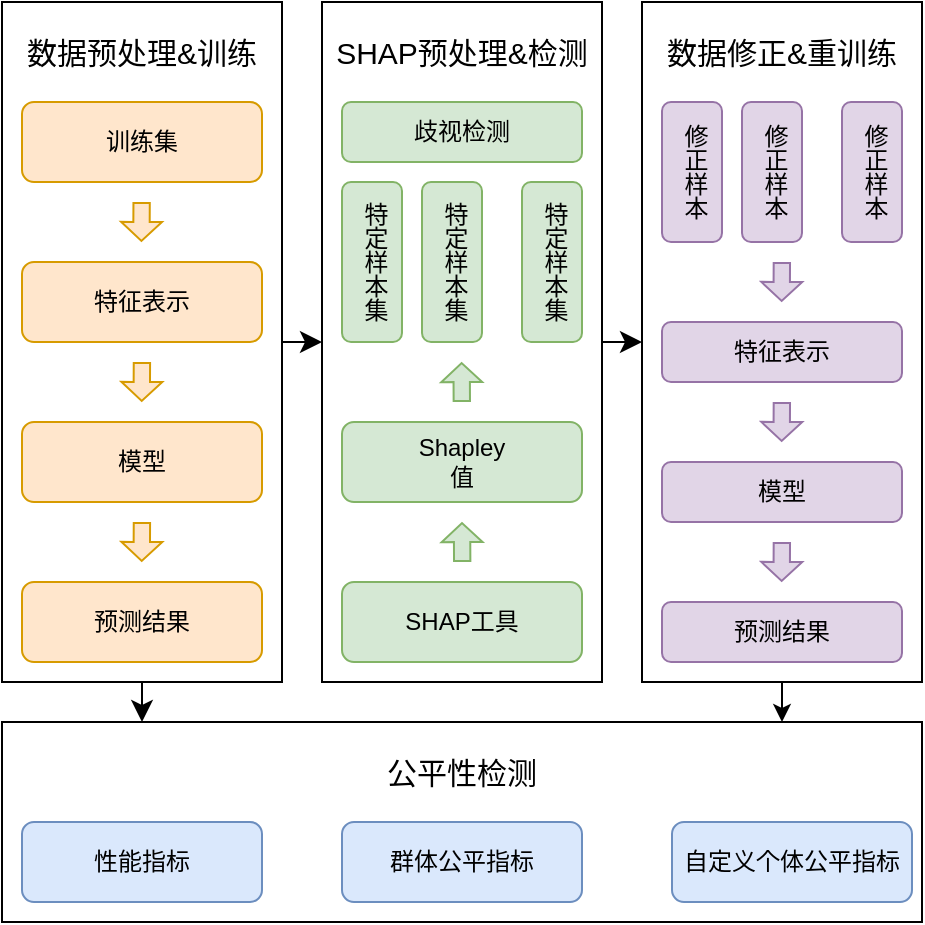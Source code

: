 <mxfile version="24.2.5" type="device">
  <diagram id="C5RBs43oDa-KdzZeNtuy" name="Page-1">
    <mxGraphModel dx="1548" dy="944" grid="1" gridSize="10" guides="1" tooltips="1" connect="1" arrows="1" fold="1" page="1" pageScale="1" pageWidth="1169" pageHeight="827" math="0" shadow="0">
      <root>
        <mxCell id="WIyWlLk6GJQsqaUBKTNV-0" />
        <mxCell id="WIyWlLk6GJQsqaUBKTNV-1" parent="WIyWlLk6GJQsqaUBKTNV-0" />
        <mxCell id="L_C7uWSUIxvIVlW8dZYT-53" value="" style="group" vertex="1" connectable="0" parent="WIyWlLk6GJQsqaUBKTNV-1">
          <mxGeometry x="370" y="200" width="460" height="460" as="geometry" />
        </mxCell>
        <mxCell id="L_C7uWSUIxvIVlW8dZYT-57" style="edgeStyle=none;curved=0;rounded=0;orthogonalLoop=1;jettySize=auto;html=1;fontSize=12;" edge="1" parent="L_C7uWSUIxvIVlW8dZYT-53" source="L_C7uWSUIxvIVlW8dZYT-41">
          <mxGeometry relative="1" as="geometry">
            <mxPoint x="390" y="360" as="targetPoint" />
          </mxGeometry>
        </mxCell>
        <mxCell id="L_C7uWSUIxvIVlW8dZYT-41" value="" style="rounded=0;whiteSpace=wrap;html=1;" vertex="1" parent="L_C7uWSUIxvIVlW8dZYT-53">
          <mxGeometry x="320" width="140" height="340" as="geometry" />
        </mxCell>
        <mxCell id="L_C7uWSUIxvIVlW8dZYT-55" style="edgeStyle=none;curved=1;rounded=0;orthogonalLoop=1;jettySize=auto;html=1;fontSize=12;startSize=8;endSize=8;" edge="1" parent="L_C7uWSUIxvIVlW8dZYT-53" source="L_C7uWSUIxvIVlW8dZYT-27">
          <mxGeometry relative="1" as="geometry">
            <mxPoint x="320" y="170" as="targetPoint" />
          </mxGeometry>
        </mxCell>
        <mxCell id="L_C7uWSUIxvIVlW8dZYT-27" value="" style="rounded=0;whiteSpace=wrap;html=1;" vertex="1" parent="L_C7uWSUIxvIVlW8dZYT-53">
          <mxGeometry x="160" width="140" height="340" as="geometry" />
        </mxCell>
        <mxCell id="L_C7uWSUIxvIVlW8dZYT-54" style="edgeStyle=none;curved=1;rounded=0;orthogonalLoop=1;jettySize=auto;html=1;fontSize=12;startSize=8;endSize=8;" edge="1" parent="L_C7uWSUIxvIVlW8dZYT-53" source="L_C7uWSUIxvIVlW8dZYT-17">
          <mxGeometry relative="1" as="geometry">
            <mxPoint x="160" y="170" as="targetPoint" />
          </mxGeometry>
        </mxCell>
        <mxCell id="L_C7uWSUIxvIVlW8dZYT-56" style="edgeStyle=none;curved=1;rounded=0;orthogonalLoop=1;jettySize=auto;html=1;fontSize=12;startSize=8;endSize=8;" edge="1" parent="L_C7uWSUIxvIVlW8dZYT-53" source="L_C7uWSUIxvIVlW8dZYT-17">
          <mxGeometry relative="1" as="geometry">
            <mxPoint x="70" y="360" as="targetPoint" />
          </mxGeometry>
        </mxCell>
        <mxCell id="L_C7uWSUIxvIVlW8dZYT-17" value="" style="rounded=0;whiteSpace=wrap;html=1;" vertex="1" parent="L_C7uWSUIxvIVlW8dZYT-53">
          <mxGeometry width="140" height="340" as="geometry" />
        </mxCell>
        <mxCell id="L_C7uWSUIxvIVlW8dZYT-2" value="训练集" style="rounded=1;whiteSpace=wrap;html=1;fillColor=#ffe6cc;strokeColor=#d79b00;" vertex="1" parent="L_C7uWSUIxvIVlW8dZYT-53">
          <mxGeometry x="10" y="50" width="120" height="40" as="geometry" />
        </mxCell>
        <mxCell id="L_C7uWSUIxvIVlW8dZYT-3" value="特征表示" style="rounded=1;whiteSpace=wrap;html=1;fillColor=#ffe6cc;strokeColor=#d79b00;" vertex="1" parent="L_C7uWSUIxvIVlW8dZYT-53">
          <mxGeometry x="10" y="130" width="120" height="40" as="geometry" />
        </mxCell>
        <mxCell id="L_C7uWSUIxvIVlW8dZYT-7" value="模型" style="rounded=1;whiteSpace=wrap;html=1;fillColor=#ffe6cc;strokeColor=#d79b00;" vertex="1" parent="L_C7uWSUIxvIVlW8dZYT-53">
          <mxGeometry x="10" y="210" width="120" height="40" as="geometry" />
        </mxCell>
        <mxCell id="L_C7uWSUIxvIVlW8dZYT-8" value="预测结果" style="rounded=1;whiteSpace=wrap;html=1;fillColor=#ffe6cc;strokeColor=#d79b00;" vertex="1" parent="L_C7uWSUIxvIVlW8dZYT-53">
          <mxGeometry x="10" y="290" width="120" height="40" as="geometry" />
        </mxCell>
        <mxCell id="L_C7uWSUIxvIVlW8dZYT-9" value="SHAP工具" style="rounded=1;whiteSpace=wrap;html=1;fillColor=#d5e8d4;strokeColor=#82b366;" vertex="1" parent="L_C7uWSUIxvIVlW8dZYT-53">
          <mxGeometry x="170" y="290" width="120" height="40" as="geometry" />
        </mxCell>
        <mxCell id="L_C7uWSUIxvIVlW8dZYT-10" value="Shapley&lt;div&gt;值&lt;/div&gt;" style="rounded=1;whiteSpace=wrap;html=1;fillColor=#d5e8d4;strokeColor=#82b366;" vertex="1" parent="L_C7uWSUIxvIVlW8dZYT-53">
          <mxGeometry x="170" y="210" width="120" height="40" as="geometry" />
        </mxCell>
        <mxCell id="L_C7uWSUIxvIVlW8dZYT-12" value="修正样本" style="rounded=1;whiteSpace=wrap;html=1;fillColor=#e1d5e7;strokeColor=#9673a6;textDirection=vertical-lr;" vertex="1" parent="L_C7uWSUIxvIVlW8dZYT-53">
          <mxGeometry x="330" y="50" width="30" height="70" as="geometry" />
        </mxCell>
        <mxCell id="L_C7uWSUIxvIVlW8dZYT-13" value="特定样本集&lt;span style=&quot;color: rgba(0, 0, 0, 0); font-family: monospace; font-size: 0px; text-align: start; text-wrap: nowrap;&quot;&gt;%3CmxGraphModel%3E%3Croot%3E%3CmxCell%20id%3D%220%22%2F%3E%3CmxCell%20id%3D%221%22%20parent%3D%220%22%2F%3E%3CmxCell%20id%3D%222%22%20value%3D%22%E6%AD%A7%E8%A7%86%E6%A3%80%E6%B5%8B%22%20style%3D%22rounded%3D1%3BwhiteSpace%3Dwrap%3Bhtml%3D1%3BfillColor%3D%23ffe6cc%3BstrokeColor%3D%23d79b00%3B%22%20vertex%3D%221%22%20parent%3D%221%22%3E%3CmxGeometry%20x%3D%22420%22%20y%3D%22300%22%20width%3D%2240%22%20height%3D%2280%22%20as%3D%22geometry%22%2F%3E%3C%2FmxCell%3E%3C%2Froot%3E%3C%2FmxGraphModel%3E&lt;/span&gt;" style="rounded=1;whiteSpace=wrap;html=1;fillColor=#d5e8d4;strokeColor=#82b366;textDirection=vertical-lr;" vertex="1" parent="L_C7uWSUIxvIVlW8dZYT-53">
          <mxGeometry x="170" y="90" width="30" height="80" as="geometry" />
        </mxCell>
        <mxCell id="L_C7uWSUIxvIVlW8dZYT-18" value="数据预处理&amp;amp;训练" style="text;html=1;align=center;verticalAlign=middle;whiteSpace=wrap;rounded=0;fontSize=15;" vertex="1" parent="L_C7uWSUIxvIVlW8dZYT-53">
          <mxGeometry x="5" y="10" width="130" height="30" as="geometry" />
        </mxCell>
        <mxCell id="L_C7uWSUIxvIVlW8dZYT-19" value="" style="shape=flexArrow;endArrow=classic;html=1;rounded=0;fontSize=12;startSize=8;endSize=2.844;curved=1;endWidth=11.315;width=8.167;fillColor=#ffe6cc;strokeColor=#d79b00;" edge="1" parent="L_C7uWSUIxvIVlW8dZYT-53">
          <mxGeometry width="50" height="50" relative="1" as="geometry">
            <mxPoint x="69.81" y="100" as="sourcePoint" />
            <mxPoint x="69.71" y="120" as="targetPoint" />
          </mxGeometry>
        </mxCell>
        <mxCell id="L_C7uWSUIxvIVlW8dZYT-20" value="" style="shape=flexArrow;endArrow=classic;html=1;rounded=0;fontSize=12;startSize=8;endSize=2.844;curved=1;endWidth=11.315;width=8.167;fillColor=#ffe6cc;strokeColor=#d79b00;" edge="1" parent="L_C7uWSUIxvIVlW8dZYT-53">
          <mxGeometry width="50" height="50" relative="1" as="geometry">
            <mxPoint x="69.96" y="180" as="sourcePoint" />
            <mxPoint x="69.86" y="200" as="targetPoint" />
          </mxGeometry>
        </mxCell>
        <mxCell id="L_C7uWSUIxvIVlW8dZYT-21" value="" style="shape=flexArrow;endArrow=classic;html=1;rounded=0;fontSize=12;startSize=8;endSize=2.844;curved=1;endWidth=11.315;width=8.167;fillColor=#ffe6cc;strokeColor=#d79b00;" edge="1" parent="L_C7uWSUIxvIVlW8dZYT-53">
          <mxGeometry width="50" height="50" relative="1" as="geometry">
            <mxPoint x="69.96" y="260" as="sourcePoint" />
            <mxPoint x="69.86" y="280" as="targetPoint" />
          </mxGeometry>
        </mxCell>
        <mxCell id="L_C7uWSUIxvIVlW8dZYT-22" value="特定样本集&lt;span style=&quot;color: rgba(0, 0, 0, 0); font-family: monospace; font-size: 0px; text-align: start; text-wrap: nowrap;&quot;&gt;%3CmxGraphModel%3E%3Croot%3E%3CmxCell%20id%3D%220%22%2F%3E%3CmxCell%20id%3D%221%22%20parent%3D%220%22%2F%3E%3CmxCell%20id%3D%222%22%20value%3D%22%E6%AD%A7%E8%A7%86%E6%A3%80%E6%B5%8B%22%20style%3D%22rounded%3D1%3BwhiteSpace%3Dwrap%3Bhtml%3D1%3BfillColor%3D%23ffe6cc%3BstrokeColor%3D%23d79b00%3B%22%20vertex%3D%221%22%20parent%3D%221%22%3E%3CmxGeometry%20x%3D%22420%22%20y%3D%22300%22%20width%3D%2240%22%20height%3D%2280%22%20as%3D%22geometry%22%2F%3E%3C%2FmxCell%3E%3C%2Froot%3E%3C%2FmxGraphModel%3E&lt;/span&gt;" style="rounded=1;whiteSpace=wrap;html=1;fillColor=#d5e8d4;strokeColor=#82b366;textDirection=vertical-lr;" vertex="1" parent="L_C7uWSUIxvIVlW8dZYT-53">
          <mxGeometry x="210" y="90" width="30" height="80" as="geometry" />
        </mxCell>
        <mxCell id="L_C7uWSUIxvIVlW8dZYT-23" value="特定样本集&lt;span style=&quot;color: rgba(0, 0, 0, 0); font-family: monospace; font-size: 0px; text-align: start; text-wrap: nowrap;&quot;&gt;%3CmxGraphModel%3E%3Croot%3E%3CmxCell%20id%3D%220%22%2F%3E%3CmxCell%20id%3D%221%22%20parent%3D%220%22%2F%3E%3CmxCell%20id%3D%222%22%20value%3D%22%E6%AD%A7%E8%A7%86%E6%A3%80%E6%B5%8B%22%20style%3D%22rounded%3D1%3BwhiteSpace%3Dwrap%3Bhtml%3D1%3BfillColor%3D%23ffe6cc%3BstrokeColor%3D%23d79b00%3B%22%20vertex%3D%221%22%20parent%3D%221%22%3E%3CmxGeometry%20x%3D%22420%22%20y%3D%22300%22%20width%3D%2240%22%20height%3D%2280%22%20as%3D%22geometry%22%2F%3E%3C%2FmxCell%3E%3C%2Froot%3E%3C%2FmxGraphModel%3E&lt;/span&gt;" style="rounded=1;whiteSpace=wrap;html=1;fillColor=#d5e8d4;strokeColor=#82b366;textDirection=vertical-lr;" vertex="1" parent="L_C7uWSUIxvIVlW8dZYT-53">
          <mxGeometry x="260" y="90" width="30" height="80" as="geometry" />
        </mxCell>
        <mxCell id="L_C7uWSUIxvIVlW8dZYT-24" value="模型" style="rounded=1;whiteSpace=wrap;html=1;fillColor=#e1d5e7;strokeColor=#9673a6;" vertex="1" parent="L_C7uWSUIxvIVlW8dZYT-53">
          <mxGeometry x="330" y="230" width="120" height="30" as="geometry" />
        </mxCell>
        <mxCell id="L_C7uWSUIxvIVlW8dZYT-25" value="特征表示" style="rounded=1;whiteSpace=wrap;html=1;fillColor=#e1d5e7;strokeColor=#9673a6;" vertex="1" parent="L_C7uWSUIxvIVlW8dZYT-53">
          <mxGeometry x="330" y="160" width="120" height="30" as="geometry" />
        </mxCell>
        <mxCell id="L_C7uWSUIxvIVlW8dZYT-28" value="&lt;font style=&quot;font-size: 15px;&quot;&gt;SHAP预处理&amp;amp;检测&lt;/font&gt;" style="text;html=1;align=center;verticalAlign=middle;whiteSpace=wrap;rounded=0;fontSize=16;" vertex="1" parent="L_C7uWSUIxvIVlW8dZYT-53">
          <mxGeometry x="165" y="10" width="130" height="30" as="geometry" />
        </mxCell>
        <mxCell id="L_C7uWSUIxvIVlW8dZYT-30" value="" style="shape=flexArrow;endArrow=classic;html=1;rounded=0;fontSize=12;startSize=8;endSize=2.844;curved=1;endWidth=11.315;width=8.167;fillColor=#d5e8d4;strokeColor=#82b366;" edge="1" parent="L_C7uWSUIxvIVlW8dZYT-53">
          <mxGeometry width="50" height="50" relative="1" as="geometry">
            <mxPoint x="229.91" y="200" as="sourcePoint" />
            <mxPoint x="229.81" y="180" as="targetPoint" />
          </mxGeometry>
        </mxCell>
        <mxCell id="L_C7uWSUIxvIVlW8dZYT-31" value="" style="shape=flexArrow;endArrow=classic;html=1;rounded=0;fontSize=12;startSize=8;endSize=2.844;curved=1;endWidth=11.315;width=8.167;fillColor=#d5e8d4;strokeColor=#82b366;" edge="1" parent="L_C7uWSUIxvIVlW8dZYT-53">
          <mxGeometry width="50" height="50" relative="1" as="geometry">
            <mxPoint x="230.1" y="280" as="sourcePoint" />
            <mxPoint x="230" y="260" as="targetPoint" />
          </mxGeometry>
        </mxCell>
        <mxCell id="L_C7uWSUIxvIVlW8dZYT-32" value="修正样本" style="rounded=1;whiteSpace=wrap;html=1;fillColor=#e1d5e7;strokeColor=#9673a6;textDirection=vertical-lr;" vertex="1" parent="L_C7uWSUIxvIVlW8dZYT-53">
          <mxGeometry x="370" y="50" width="30" height="70" as="geometry" />
        </mxCell>
        <mxCell id="L_C7uWSUIxvIVlW8dZYT-33" value="修正样本" style="rounded=1;whiteSpace=wrap;html=1;fillColor=#e1d5e7;strokeColor=#9673a6;textDirection=vertical-lr;" vertex="1" parent="L_C7uWSUIxvIVlW8dZYT-53">
          <mxGeometry x="420" y="50" width="30" height="70" as="geometry" />
        </mxCell>
        <mxCell id="L_C7uWSUIxvIVlW8dZYT-36" value="歧视检测" style="rounded=1;whiteSpace=wrap;html=1;fillColor=#d5e8d4;strokeColor=#82b366;" vertex="1" parent="L_C7uWSUIxvIVlW8dZYT-53">
          <mxGeometry x="170" y="50" width="120" height="30" as="geometry" />
        </mxCell>
        <mxCell id="L_C7uWSUIxvIVlW8dZYT-39" value="预测结果" style="rounded=1;whiteSpace=wrap;html=1;fillColor=#e1d5e7;strokeColor=#9673a6;" vertex="1" parent="L_C7uWSUIxvIVlW8dZYT-53">
          <mxGeometry x="330" y="300" width="120" height="30" as="geometry" />
        </mxCell>
        <mxCell id="L_C7uWSUIxvIVlW8dZYT-42" value="数据修正&amp;amp;重训练" style="text;html=1;align=center;verticalAlign=middle;whiteSpace=wrap;rounded=0;fontSize=15;" vertex="1" parent="L_C7uWSUIxvIVlW8dZYT-53">
          <mxGeometry x="325" y="10" width="130" height="30" as="geometry" />
        </mxCell>
        <mxCell id="L_C7uWSUIxvIVlW8dZYT-45" value="" style="shape=flexArrow;endArrow=classic;html=1;rounded=0;fontSize=12;startSize=8;endSize=2.844;curved=1;endWidth=11.315;width=8.167;fillColor=#e1d5e7;strokeColor=#9673a6;" edge="1" parent="L_C7uWSUIxvIVlW8dZYT-53">
          <mxGeometry width="50" height="50" relative="1" as="geometry">
            <mxPoint x="389.93" y="130" as="sourcePoint" />
            <mxPoint x="389.83" y="150" as="targetPoint" />
          </mxGeometry>
        </mxCell>
        <mxCell id="L_C7uWSUIxvIVlW8dZYT-46" value="" style="shape=flexArrow;endArrow=classic;html=1;rounded=0;fontSize=12;startSize=8;endSize=2.844;curved=1;endWidth=11.315;width=8.167;fillColor=#e1d5e7;strokeColor=#9673a6;" edge="1" parent="L_C7uWSUIxvIVlW8dZYT-53">
          <mxGeometry width="50" height="50" relative="1" as="geometry">
            <mxPoint x="389.93" y="200" as="sourcePoint" />
            <mxPoint x="389.83" y="220" as="targetPoint" />
          </mxGeometry>
        </mxCell>
        <mxCell id="L_C7uWSUIxvIVlW8dZYT-47" value="" style="shape=flexArrow;endArrow=classic;html=1;rounded=0;fontSize=12;startSize=8;endSize=2.844;curved=1;endWidth=11.315;width=8.167;fillColor=#e1d5e7;strokeColor=#9673a6;" edge="1" parent="L_C7uWSUIxvIVlW8dZYT-53">
          <mxGeometry width="50" height="50" relative="1" as="geometry">
            <mxPoint x="389.93" y="270" as="sourcePoint" />
            <mxPoint x="389.83" y="290" as="targetPoint" />
          </mxGeometry>
        </mxCell>
        <mxCell id="L_C7uWSUIxvIVlW8dZYT-48" value="" style="rounded=0;whiteSpace=wrap;html=1;" vertex="1" parent="L_C7uWSUIxvIVlW8dZYT-53">
          <mxGeometry y="360" width="460" height="100" as="geometry" />
        </mxCell>
        <mxCell id="L_C7uWSUIxvIVlW8dZYT-49" value="群体公平指标" style="rounded=1;whiteSpace=wrap;html=1;fillColor=#dae8fc;strokeColor=#6c8ebf;" vertex="1" parent="L_C7uWSUIxvIVlW8dZYT-53">
          <mxGeometry x="170" y="410" width="120" height="40" as="geometry" />
        </mxCell>
        <mxCell id="L_C7uWSUIxvIVlW8dZYT-50" value="自定义个体公平指标" style="rounded=1;whiteSpace=wrap;html=1;fillColor=#dae8fc;strokeColor=#6c8ebf;" vertex="1" parent="L_C7uWSUIxvIVlW8dZYT-53">
          <mxGeometry x="335" y="410" width="120" height="40" as="geometry" />
        </mxCell>
        <mxCell id="L_C7uWSUIxvIVlW8dZYT-51" value="性能指标" style="rounded=1;whiteSpace=wrap;html=1;fillColor=#dae8fc;strokeColor=#6c8ebf;" vertex="1" parent="L_C7uWSUIxvIVlW8dZYT-53">
          <mxGeometry x="10" y="410" width="120" height="40" as="geometry" />
        </mxCell>
        <mxCell id="L_C7uWSUIxvIVlW8dZYT-52" value="&lt;span style=&quot;font-size: 15px;&quot;&gt;公平性检测&lt;/span&gt;" style="text;html=1;align=center;verticalAlign=middle;whiteSpace=wrap;rounded=0;fontSize=16;" vertex="1" parent="L_C7uWSUIxvIVlW8dZYT-53">
          <mxGeometry x="165" y="370" width="130" height="30" as="geometry" />
        </mxCell>
      </root>
    </mxGraphModel>
  </diagram>
</mxfile>
